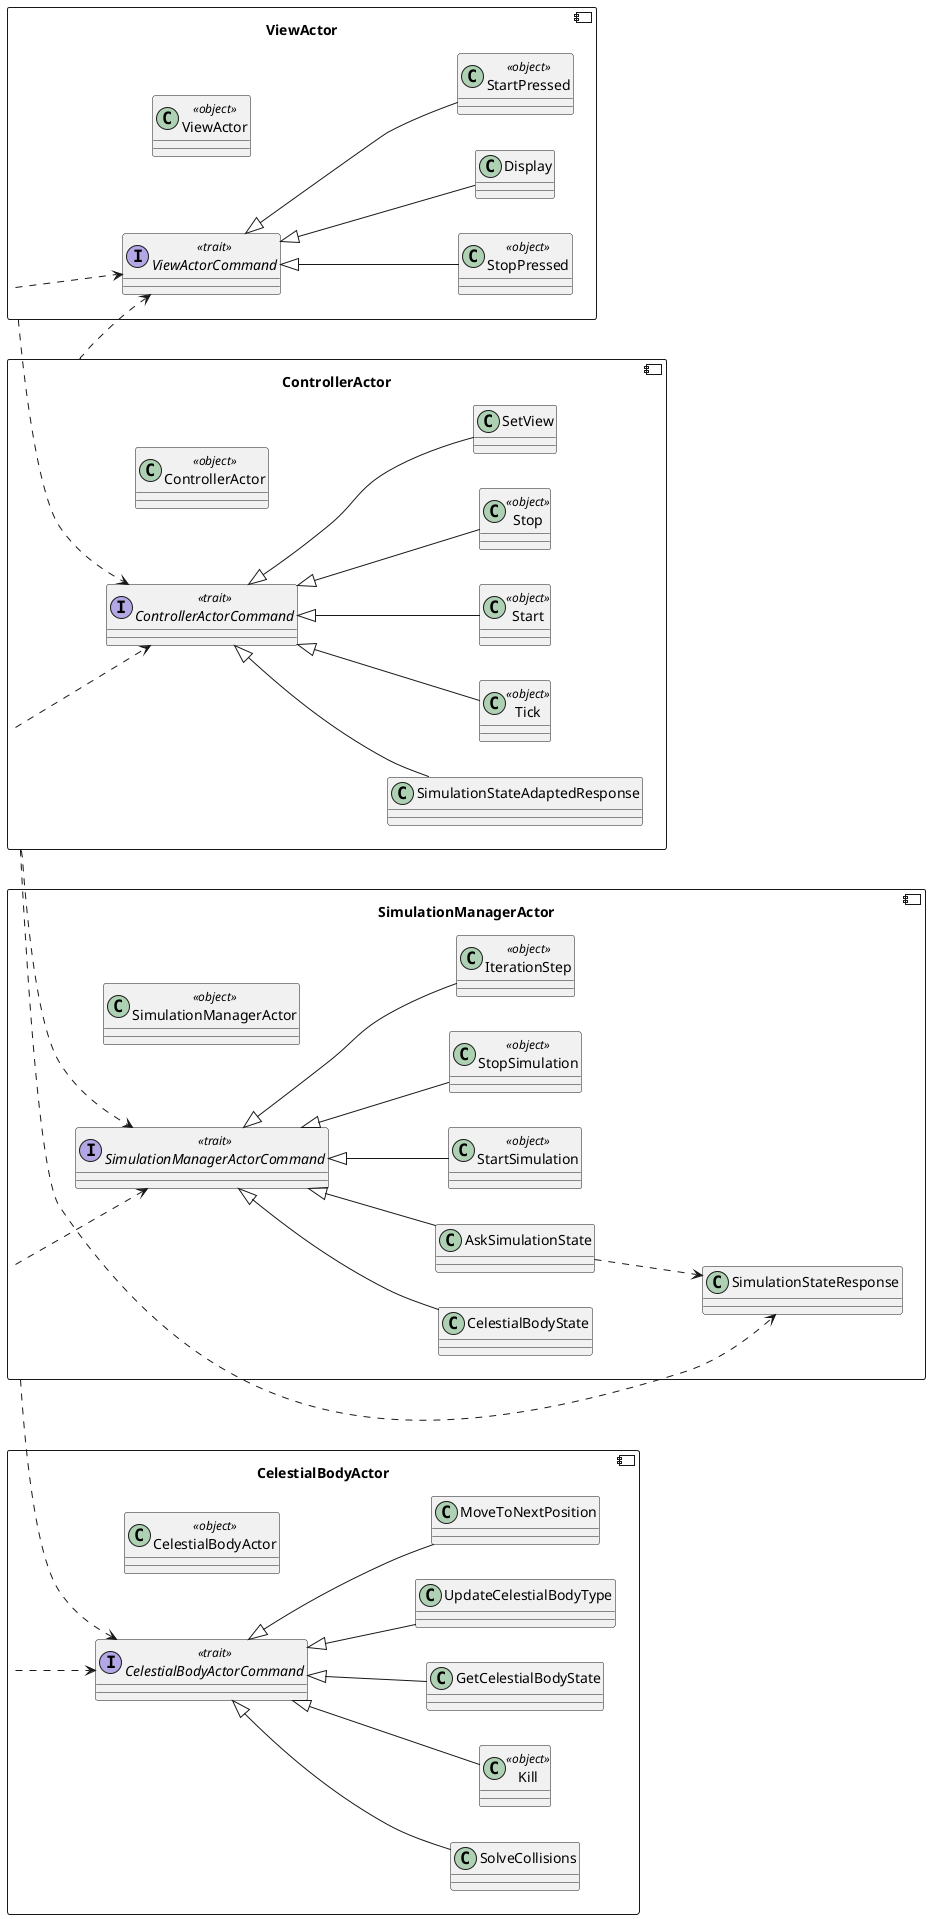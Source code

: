 @startuml

left to right direction

component ViewActor {
  class ViewActor << object >>
  interface ViewActorCommand << trait >>
  class Display extends ViewActorCommand
  class StartPressed << object >> extends ViewActorCommand
  class StopPressed << object >> extends ViewActorCommand
}

component ControllerActor{
  class ControllerActor << object >>
  interface ControllerActorCommand << trait >>
  class Start << object >> extends ControllerActorCommand
  class Stop << object >> extends ControllerActorCommand
  class SetView extends ControllerActorCommand
  class SimulationStateAdaptedResponse extends ControllerActorCommand
  class Tick << object >> extends ControllerActorCommand
}

component SimulationManagerActor{
  class SimulationManagerActor << object >>
  interface SimulationManagerActorCommand << trait >>
  class StartSimulation << object >> extends SimulationManagerActorCommand
  class StopSimulation << object >> extends SimulationManagerActorCommand
  class IterationStep << object >> extends SimulationManagerActorCommand
  class CelestialBodyState extends SimulationManagerActorCommand
  class AskSimulationState extends SimulationManagerActorCommand
  class SimulationStateResponse
}
AskSimulationState ..> SimulationStateResponse
ControllerActor ..> SimulationStateResponse

component CelestialBodyActor {
  class CelestialBodyActor << object >>
  interface CelestialBodyActorCommand << trait >>
  class GetCelestialBodyState extends CelestialBodyActorCommand
  class UpdateCelestialBodyType extends CelestialBodyActorCommand
  class MoveToNextPosition extends CelestialBodyActorCommand
  class SolveCollisions extends CelestialBodyActorCommand
  class Kill << object >> extends CelestialBodyActorCommand
}

ViewActor ..> ViewActorCommand
ControllerActor ..> ControllerActorCommand
SimulationManagerActor ..> SimulationManagerActorCommand
CelestialBodyActor ..> CelestialBodyActorCommand

ViewActor ..> ControllerActorCommand
ControllerActor ..> ViewActorCommand
ControllerActor ..> SimulationManagerActorCommand
SimulationManagerActor ..> CelestialBodyActorCommand

@enduml